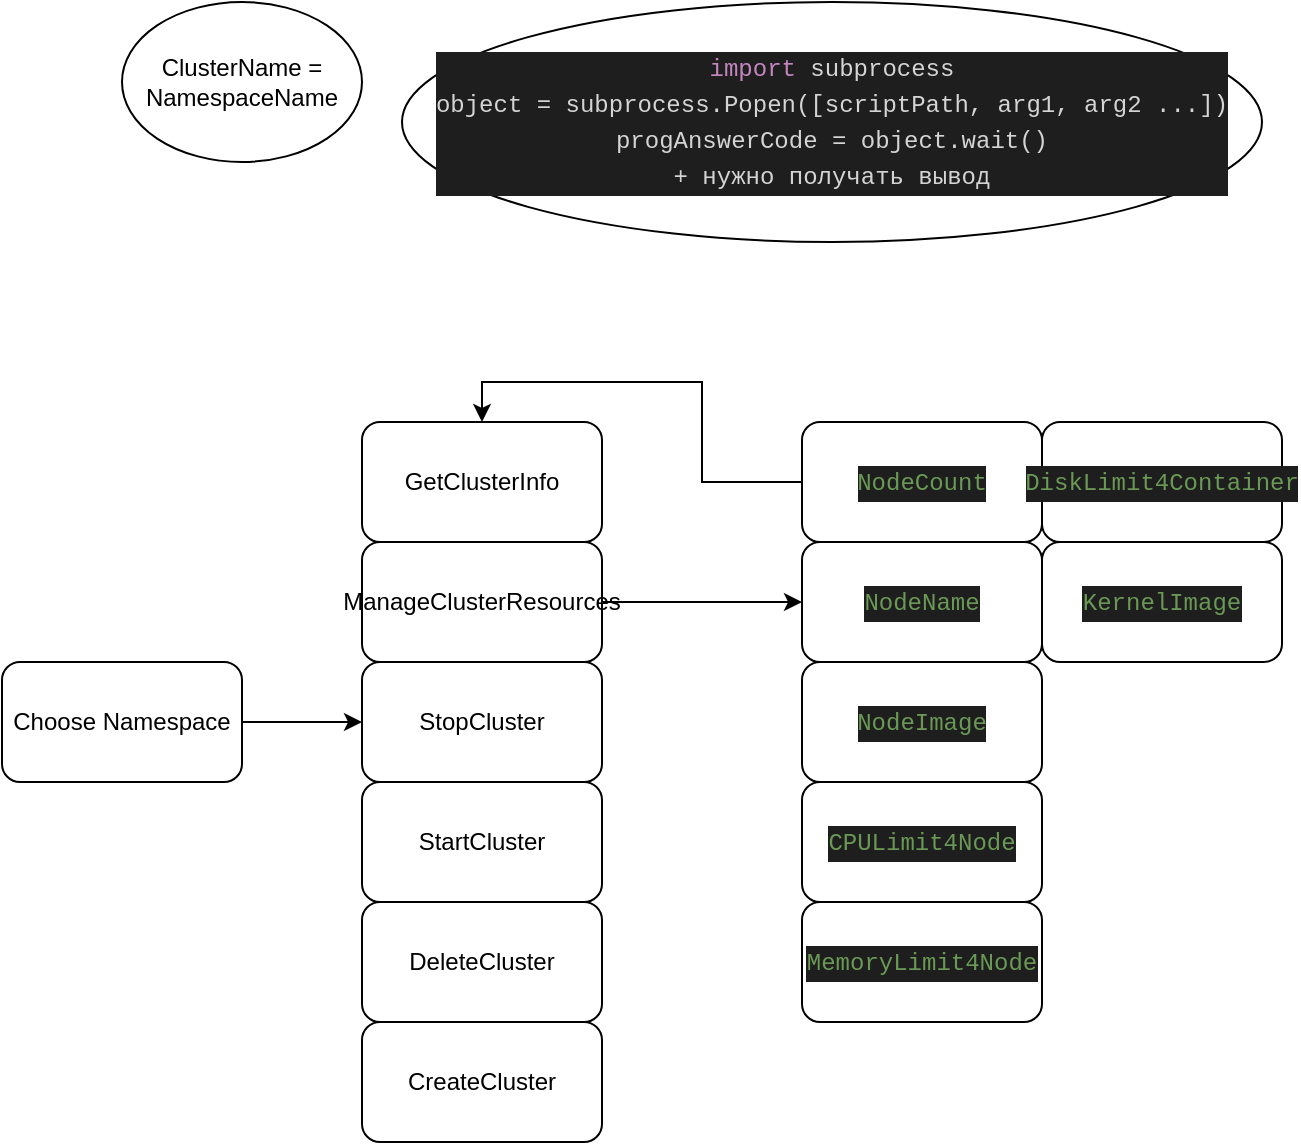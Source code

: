 <mxfile version="13.7.3" type="device"><diagram id="b-nzdwzW4PP5EYPKgukI" name="Страница 1"><mxGraphModel dx="903" dy="680" grid="1" gridSize="10" guides="1" tooltips="1" connect="1" arrows="1" fold="1" page="1" pageScale="1" pageWidth="827" pageHeight="1169" math="0" shadow="0"><root><mxCell id="0"/><mxCell id="1" parent="0"/><mxCell id="DjLtKFo9pY9WOyatZcGV-1" value="GetClusterInfo" style="rounded=1;whiteSpace=wrap;html=1;" vertex="1" parent="1"><mxGeometry x="190" y="230" width="120" height="60" as="geometry"/></mxCell><mxCell id="DjLtKFo9pY9WOyatZcGV-10" style="edgeStyle=orthogonalEdgeStyle;rounded=0;orthogonalLoop=1;jettySize=auto;html=1;" edge="1" parent="1" source="DjLtKFo9pY9WOyatZcGV-2"><mxGeometry relative="1" as="geometry"><mxPoint x="410" y="320" as="targetPoint"/></mxGeometry></mxCell><mxCell id="DjLtKFo9pY9WOyatZcGV-2" value="ManageClusterResources" style="rounded=1;whiteSpace=wrap;html=1;" vertex="1" parent="1"><mxGeometry x="190" y="290" width="120" height="60" as="geometry"/></mxCell><mxCell id="DjLtKFo9pY9WOyatZcGV-3" value="StopCluster" style="rounded=1;whiteSpace=wrap;html=1;" vertex="1" parent="1"><mxGeometry x="190" y="350" width="120" height="60" as="geometry"/></mxCell><mxCell id="DjLtKFo9pY9WOyatZcGV-4" value="StartCluster" style="rounded=1;whiteSpace=wrap;html=1;" vertex="1" parent="1"><mxGeometry x="190" y="410" width="120" height="60" as="geometry"/></mxCell><mxCell id="DjLtKFo9pY9WOyatZcGV-5" value="DeleteCluster" style="rounded=1;whiteSpace=wrap;html=1;" vertex="1" parent="1"><mxGeometry x="190" y="470" width="120" height="60" as="geometry"/></mxCell><mxCell id="DjLtKFo9pY9WOyatZcGV-7" style="edgeStyle=orthogonalEdgeStyle;rounded=0;orthogonalLoop=1;jettySize=auto;html=1;" edge="1" parent="1" source="DjLtKFo9pY9WOyatZcGV-6" target="DjLtKFo9pY9WOyatZcGV-3"><mxGeometry relative="1" as="geometry"/></mxCell><mxCell id="DjLtKFo9pY9WOyatZcGV-6" value="Choose Namespace" style="rounded=1;whiteSpace=wrap;html=1;" vertex="1" parent="1"><mxGeometry x="10" y="350" width="120" height="60" as="geometry"/></mxCell><mxCell id="DjLtKFo9pY9WOyatZcGV-8" value="ClusterName = NamespaceName" style="ellipse;whiteSpace=wrap;html=1;" vertex="1" parent="1"><mxGeometry x="70" y="20" width="120" height="80" as="geometry"/></mxCell><mxCell id="DjLtKFo9pY9WOyatZcGV-9" value="&lt;div style=&quot;color: rgb(212 , 212 , 212) ; background-color: rgb(30 , 30 , 30) ; font-family: &amp;#34;menlo&amp;#34; , &amp;#34;monaco&amp;#34; , &amp;#34;courier new&amp;#34; , monospace ; line-height: 18px&quot;&gt;&lt;span style=&quot;color: #c586c0&quot;&gt;import&lt;/span&gt; subprocess&lt;br&gt;&lt;div style=&quot;line-height: 18px&quot;&gt;object = subprocess.Popen([scriptPath, arg1, arg2 ...])&lt;br&gt;&lt;div style=&quot;font-family: &amp;#34;menlo&amp;#34; , &amp;#34;monaco&amp;#34; , &amp;#34;courier new&amp;#34; , monospace ; line-height: 18px&quot;&gt;progAnswerCode = object.wait()&lt;br&gt;+ нужно получать вывод&lt;/div&gt;&lt;/div&gt;&lt;/div&gt;" style="ellipse;whiteSpace=wrap;html=1;" vertex="1" parent="1"><mxGeometry x="210" y="20" width="430" height="120" as="geometry"/></mxCell><mxCell id="DjLtKFo9pY9WOyatZcGV-19" style="edgeStyle=orthogonalEdgeStyle;rounded=0;orthogonalLoop=1;jettySize=auto;html=1;entryX=0.5;entryY=0;entryDx=0;entryDy=0;" edge="1" parent="1" source="DjLtKFo9pY9WOyatZcGV-11" target="DjLtKFo9pY9WOyatZcGV-1"><mxGeometry relative="1" as="geometry"/></mxCell><mxCell id="DjLtKFo9pY9WOyatZcGV-11" value="&lt;div style=&quot;color: rgb(212 , 212 , 212) ; background-color: rgb(30 , 30 , 30) ; font-family: &amp;#34;menlo&amp;#34; , &amp;#34;monaco&amp;#34; , &amp;#34;courier new&amp;#34; , monospace ; line-height: 18px&quot;&gt;&lt;span style=&quot;color: #6a9955&quot;&gt;NodeCount&lt;br&gt;&lt;/span&gt;&lt;/div&gt;" style="rounded=1;whiteSpace=wrap;html=1;" vertex="1" parent="1"><mxGeometry x="410" y="230" width="120" height="60" as="geometry"/></mxCell><mxCell id="DjLtKFo9pY9WOyatZcGV-12" value="&lt;div style=&quot;color: rgb(212 , 212 , 212) ; background-color: rgb(30 , 30 , 30) ; font-family: &amp;#34;menlo&amp;#34; , &amp;#34;monaco&amp;#34; , &amp;#34;courier new&amp;#34; , monospace ; line-height: 18px&quot;&gt;&lt;div style=&quot;font-family: &amp;#34;menlo&amp;#34; , &amp;#34;monaco&amp;#34; , &amp;#34;courier new&amp;#34; , monospace ; line-height: 18px&quot;&gt;&lt;span style=&quot;color: #6a9955&quot;&gt;NodeName&lt;/span&gt;&lt;/div&gt;&lt;/div&gt;" style="rounded=1;whiteSpace=wrap;html=1;" vertex="1" parent="1"><mxGeometry x="410" y="290" width="120" height="60" as="geometry"/></mxCell><mxCell id="DjLtKFo9pY9WOyatZcGV-13" value="&lt;div style=&quot;color: rgb(212 , 212 , 212) ; background-color: rgb(30 , 30 , 30) ; font-family: &amp;#34;menlo&amp;#34; , &amp;#34;monaco&amp;#34; , &amp;#34;courier new&amp;#34; , monospace ; line-height: 18px&quot;&gt;&lt;div style=&quot;font-family: &amp;#34;menlo&amp;#34; , &amp;#34;monaco&amp;#34; , &amp;#34;courier new&amp;#34; , monospace ; line-height: 18px&quot;&gt;&lt;div style=&quot;font-family: &amp;#34;menlo&amp;#34; , &amp;#34;monaco&amp;#34; , &amp;#34;courier new&amp;#34; , monospace ; line-height: 18px&quot;&gt;&lt;span style=&quot;color: #6a9955&quot;&gt;NodeImage&lt;/span&gt;&lt;/div&gt;&lt;/div&gt;&lt;/div&gt;" style="rounded=1;whiteSpace=wrap;html=1;" vertex="1" parent="1"><mxGeometry x="410" y="350" width="120" height="60" as="geometry"/></mxCell><mxCell id="DjLtKFo9pY9WOyatZcGV-14" value="&lt;div style=&quot;color: rgb(212 , 212 , 212) ; background-color: rgb(30 , 30 , 30) ; font-family: &amp;#34;menlo&amp;#34; , &amp;#34;monaco&amp;#34; , &amp;#34;courier new&amp;#34; , monospace ; line-height: 18px&quot;&gt;&lt;div style=&quot;font-family: &amp;#34;menlo&amp;#34; , &amp;#34;monaco&amp;#34; , &amp;#34;courier new&amp;#34; , monospace ; line-height: 18px&quot;&gt;&lt;div style=&quot;font-family: &amp;#34;menlo&amp;#34; , &amp;#34;monaco&amp;#34; , &amp;#34;courier new&amp;#34; , monospace ; line-height: 18px&quot;&gt;&lt;span style=&quot;color: #6a9955&quot;&gt;CPULimit4Node&lt;/span&gt;&lt;/div&gt;&lt;/div&gt;&lt;/div&gt;" style="rounded=1;whiteSpace=wrap;html=1;" vertex="1" parent="1"><mxGeometry x="410" y="410" width="120" height="60" as="geometry"/></mxCell><mxCell id="DjLtKFo9pY9WOyatZcGV-15" value="&lt;div style=&quot;color: rgb(212 , 212 , 212) ; background-color: rgb(30 , 30 , 30) ; font-family: &amp;#34;menlo&amp;#34; , &amp;#34;monaco&amp;#34; , &amp;#34;courier new&amp;#34; , monospace ; line-height: 18px&quot;&gt;&lt;div style=&quot;font-family: &amp;#34;menlo&amp;#34; , &amp;#34;monaco&amp;#34; , &amp;#34;courier new&amp;#34; , monospace ; line-height: 18px&quot;&gt;&lt;div style=&quot;font-family: &amp;#34;menlo&amp;#34; , &amp;#34;monaco&amp;#34; , &amp;#34;courier new&amp;#34; , monospace ; line-height: 18px&quot;&gt;&lt;span style=&quot;color: #6a9955&quot;&gt;MemoryLimit4Node&lt;/span&gt;&lt;/div&gt;&lt;/div&gt;&lt;/div&gt;" style="rounded=1;whiteSpace=wrap;html=1;" vertex="1" parent="1"><mxGeometry x="410" y="470" width="120" height="60" as="geometry"/></mxCell><mxCell id="DjLtKFo9pY9WOyatZcGV-16" value="&lt;div style=&quot;color: rgb(212 , 212 , 212) ; background-color: rgb(30 , 30 , 30) ; font-family: &amp;#34;menlo&amp;#34; , &amp;#34;monaco&amp;#34; , &amp;#34;courier new&amp;#34; , monospace ; line-height: 18px&quot;&gt;&lt;div style=&quot;font-family: &amp;#34;menlo&amp;#34; , &amp;#34;monaco&amp;#34; , &amp;#34;courier new&amp;#34; , monospace ; line-height: 18px&quot;&gt;&lt;div style=&quot;font-family: &amp;#34;menlo&amp;#34; , &amp;#34;monaco&amp;#34; , &amp;#34;courier new&amp;#34; , monospace ; line-height: 18px&quot;&gt;&lt;span style=&quot;color: #6a9955&quot;&gt;KernelImage&lt;/span&gt;&lt;/div&gt;&lt;/div&gt;&lt;/div&gt;" style="rounded=1;whiteSpace=wrap;html=1;" vertex="1" parent="1"><mxGeometry x="530" y="290" width="120" height="60" as="geometry"/></mxCell><mxCell id="DjLtKFo9pY9WOyatZcGV-17" value="&lt;div style=&quot;color: rgb(212 , 212 , 212) ; background-color: rgb(30 , 30 , 30) ; font-family: &amp;#34;menlo&amp;#34; , &amp;#34;monaco&amp;#34; , &amp;#34;courier new&amp;#34; , monospace ; line-height: 18px&quot;&gt;&lt;div style=&quot;font-family: &amp;#34;menlo&amp;#34; , &amp;#34;monaco&amp;#34; , &amp;#34;courier new&amp;#34; , monospace ; line-height: 18px&quot;&gt;&lt;div style=&quot;font-family: &amp;#34;menlo&amp;#34; , &amp;#34;monaco&amp;#34; , &amp;#34;courier new&amp;#34; , monospace ; line-height: 18px&quot;&gt;&lt;span style=&quot;color: #6a9955&quot;&gt;DiskLimit4Container&lt;/span&gt;&lt;/div&gt;&lt;/div&gt;&lt;/div&gt;" style="rounded=1;whiteSpace=wrap;html=1;" vertex="1" parent="1"><mxGeometry x="530" y="230" width="120" height="60" as="geometry"/></mxCell><mxCell id="DjLtKFo9pY9WOyatZcGV-18" value="CreateCluster" style="rounded=1;whiteSpace=wrap;html=1;" vertex="1" parent="1"><mxGeometry x="190" y="530" width="120" height="60" as="geometry"/></mxCell></root></mxGraphModel></diagram></mxfile>